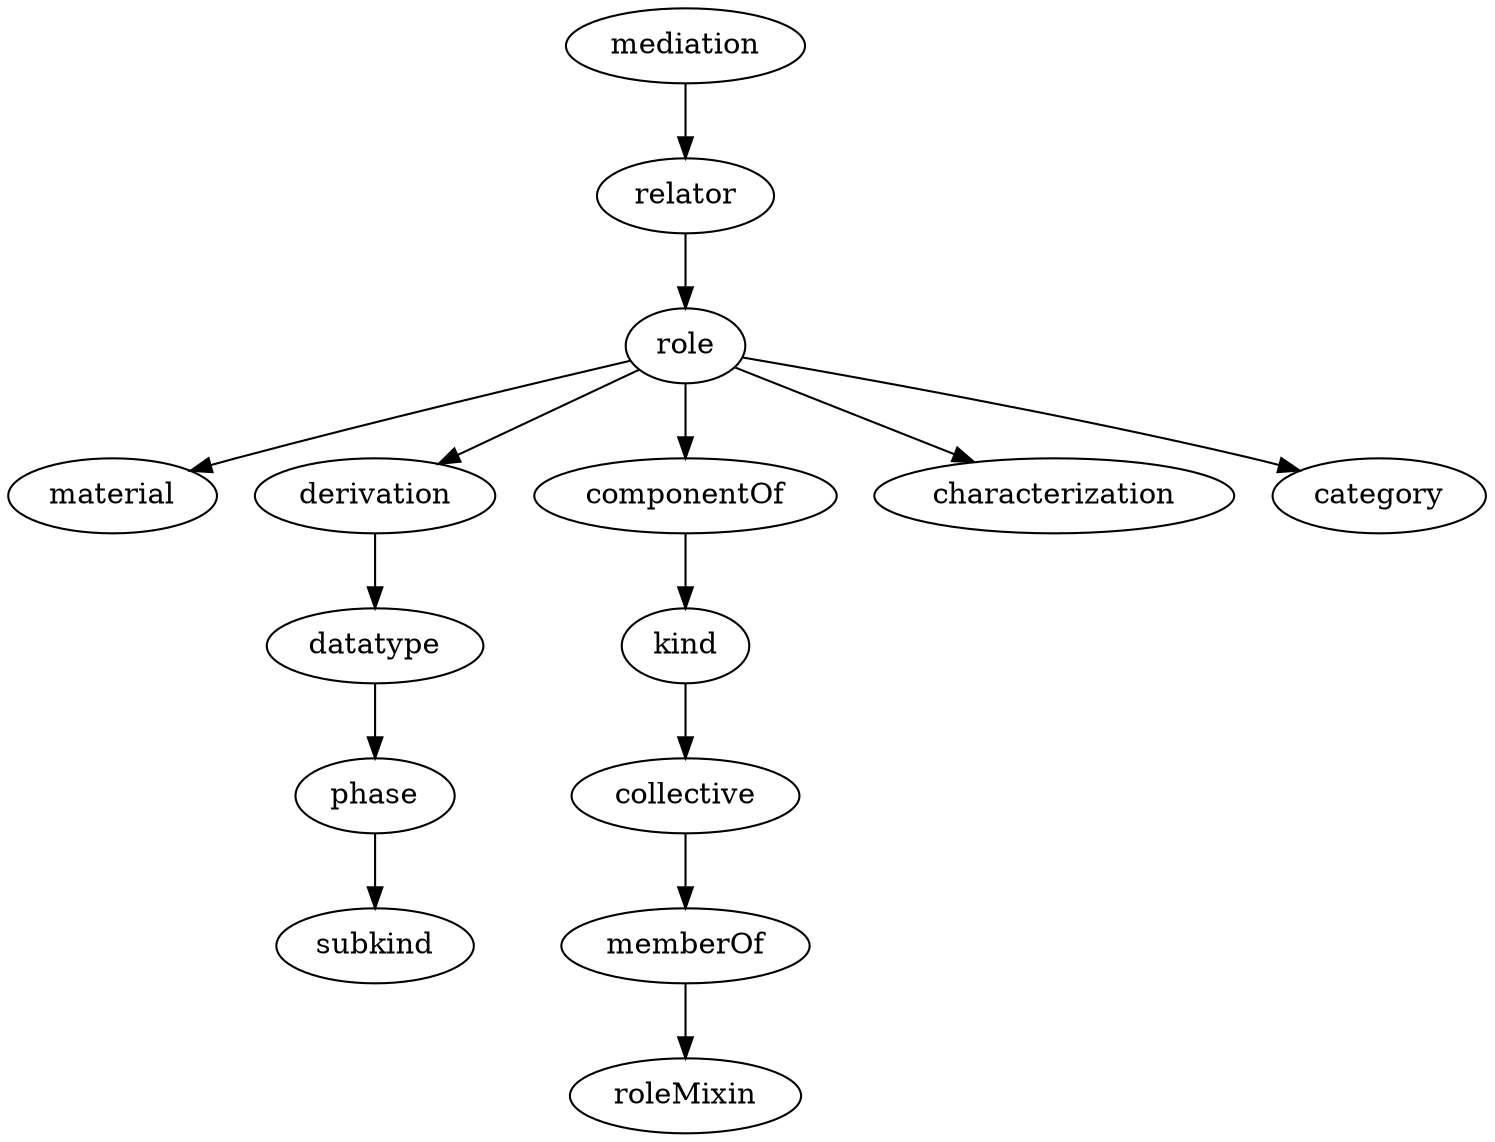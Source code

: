 strict digraph {
mediation;
relator;
role;
material;
derivation;
componentOf;
characterization;
category;
datatype;
phase;
subkind;
kind;
collective;
memberOf;
roleMixin;
mediation -> relator;
relator -> role;
role -> material;
role -> derivation;
role -> componentOf;
role -> characterization;
role -> category;
derivation -> datatype;
componentOf -> kind;
datatype -> phase;
phase -> subkind;
kind -> collective;
collective -> memberOf;
memberOf -> roleMixin;
}
